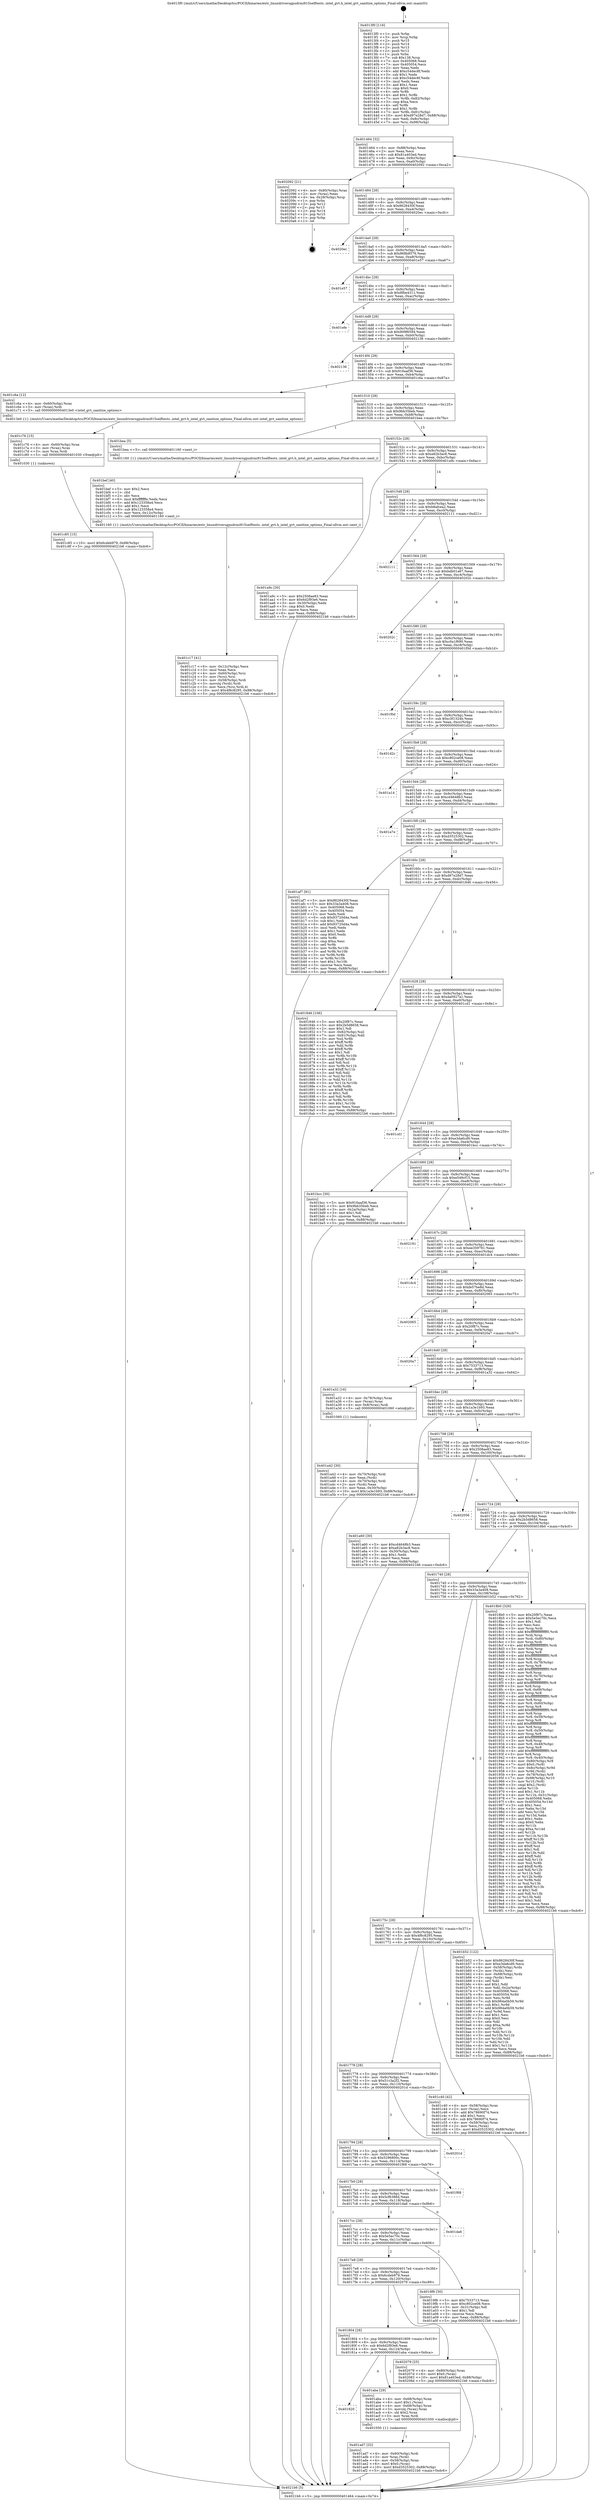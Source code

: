 digraph "0x4013f0" {
  label = "0x4013f0 (/mnt/c/Users/mathe/Desktop/tcc/POCII/binaries/extr_linuxdriversgpudrmi915selftests..intel_gvt.h_intel_gvt_sanitize_options_Final-ollvm.out::main(0))"
  labelloc = "t"
  node[shape=record]

  Entry [label="",width=0.3,height=0.3,shape=circle,fillcolor=black,style=filled]
  "0x401464" [label="{
     0x401464 [32]\l
     | [instrs]\l
     &nbsp;&nbsp;0x401464 \<+6\>: mov -0x88(%rbp),%eax\l
     &nbsp;&nbsp;0x40146a \<+2\>: mov %eax,%ecx\l
     &nbsp;&nbsp;0x40146c \<+6\>: sub $0x81a403ed,%ecx\l
     &nbsp;&nbsp;0x401472 \<+6\>: mov %eax,-0x9c(%rbp)\l
     &nbsp;&nbsp;0x401478 \<+6\>: mov %ecx,-0xa0(%rbp)\l
     &nbsp;&nbsp;0x40147e \<+6\>: je 0000000000402092 \<main+0xca2\>\l
  }"]
  "0x402092" [label="{
     0x402092 [21]\l
     | [instrs]\l
     &nbsp;&nbsp;0x402092 \<+4\>: mov -0x80(%rbp),%rax\l
     &nbsp;&nbsp;0x402096 \<+2\>: mov (%rax),%eax\l
     &nbsp;&nbsp;0x402098 \<+4\>: lea -0x28(%rbp),%rsp\l
     &nbsp;&nbsp;0x40209c \<+1\>: pop %rbx\l
     &nbsp;&nbsp;0x40209d \<+2\>: pop %r12\l
     &nbsp;&nbsp;0x40209f \<+2\>: pop %r13\l
     &nbsp;&nbsp;0x4020a1 \<+2\>: pop %r14\l
     &nbsp;&nbsp;0x4020a3 \<+2\>: pop %r15\l
     &nbsp;&nbsp;0x4020a5 \<+1\>: pop %rbp\l
     &nbsp;&nbsp;0x4020a6 \<+1\>: ret\l
  }"]
  "0x401484" [label="{
     0x401484 [28]\l
     | [instrs]\l
     &nbsp;&nbsp;0x401484 \<+5\>: jmp 0000000000401489 \<main+0x99\>\l
     &nbsp;&nbsp;0x401489 \<+6\>: mov -0x9c(%rbp),%eax\l
     &nbsp;&nbsp;0x40148f \<+5\>: sub $0x8628430f,%eax\l
     &nbsp;&nbsp;0x401494 \<+6\>: mov %eax,-0xa4(%rbp)\l
     &nbsp;&nbsp;0x40149a \<+6\>: je 00000000004020ec \<main+0xcfc\>\l
  }"]
  Exit [label="",width=0.3,height=0.3,shape=circle,fillcolor=black,style=filled,peripheries=2]
  "0x4020ec" [label="{
     0x4020ec\l
  }", style=dashed]
  "0x4014a0" [label="{
     0x4014a0 [28]\l
     | [instrs]\l
     &nbsp;&nbsp;0x4014a0 \<+5\>: jmp 00000000004014a5 \<main+0xb5\>\l
     &nbsp;&nbsp;0x4014a5 \<+6\>: mov -0x9c(%rbp),%eax\l
     &nbsp;&nbsp;0x4014ab \<+5\>: sub $0x868b8576,%eax\l
     &nbsp;&nbsp;0x4014b0 \<+6\>: mov %eax,-0xa8(%rbp)\l
     &nbsp;&nbsp;0x4014b6 \<+6\>: je 0000000000401e57 \<main+0xa67\>\l
  }"]
  "0x401c85" [label="{
     0x401c85 [15]\l
     | [instrs]\l
     &nbsp;&nbsp;0x401c85 \<+10\>: movl $0x6cdeb979,-0x88(%rbp)\l
     &nbsp;&nbsp;0x401c8f \<+5\>: jmp 00000000004021b6 \<main+0xdc6\>\l
  }"]
  "0x401e57" [label="{
     0x401e57\l
  }", style=dashed]
  "0x4014bc" [label="{
     0x4014bc [28]\l
     | [instrs]\l
     &nbsp;&nbsp;0x4014bc \<+5\>: jmp 00000000004014c1 \<main+0xd1\>\l
     &nbsp;&nbsp;0x4014c1 \<+6\>: mov -0x9c(%rbp),%eax\l
     &nbsp;&nbsp;0x4014c7 \<+5\>: sub $0x8fbe4311,%eax\l
     &nbsp;&nbsp;0x4014cc \<+6\>: mov %eax,-0xac(%rbp)\l
     &nbsp;&nbsp;0x4014d2 \<+6\>: je 0000000000401efe \<main+0xb0e\>\l
  }"]
  "0x401c76" [label="{
     0x401c76 [15]\l
     | [instrs]\l
     &nbsp;&nbsp;0x401c76 \<+4\>: mov -0x60(%rbp),%rax\l
     &nbsp;&nbsp;0x401c7a \<+3\>: mov (%rax),%rax\l
     &nbsp;&nbsp;0x401c7d \<+3\>: mov %rax,%rdi\l
     &nbsp;&nbsp;0x401c80 \<+5\>: call 0000000000401030 \<free@plt\>\l
     | [calls]\l
     &nbsp;&nbsp;0x401030 \{1\} (unknown)\l
  }"]
  "0x401efe" [label="{
     0x401efe\l
  }", style=dashed]
  "0x4014d8" [label="{
     0x4014d8 [28]\l
     | [instrs]\l
     &nbsp;&nbsp;0x4014d8 \<+5\>: jmp 00000000004014dd \<main+0xed\>\l
     &nbsp;&nbsp;0x4014dd \<+6\>: mov -0x9c(%rbp),%eax\l
     &nbsp;&nbsp;0x4014e3 \<+5\>: sub $0x909f6594,%eax\l
     &nbsp;&nbsp;0x4014e8 \<+6\>: mov %eax,-0xb0(%rbp)\l
     &nbsp;&nbsp;0x4014ee \<+6\>: je 0000000000402136 \<main+0xd46\>\l
  }"]
  "0x401c17" [label="{
     0x401c17 [41]\l
     | [instrs]\l
     &nbsp;&nbsp;0x401c17 \<+6\>: mov -0x12c(%rbp),%ecx\l
     &nbsp;&nbsp;0x401c1d \<+3\>: imul %eax,%ecx\l
     &nbsp;&nbsp;0x401c20 \<+4\>: mov -0x60(%rbp),%rsi\l
     &nbsp;&nbsp;0x401c24 \<+3\>: mov (%rsi),%rsi\l
     &nbsp;&nbsp;0x401c27 \<+4\>: mov -0x58(%rbp),%rdi\l
     &nbsp;&nbsp;0x401c2b \<+3\>: movslq (%rdi),%rdi\l
     &nbsp;&nbsp;0x401c2e \<+3\>: mov %ecx,(%rsi,%rdi,4)\l
     &nbsp;&nbsp;0x401c31 \<+10\>: movl $0x4f6c8295,-0x88(%rbp)\l
     &nbsp;&nbsp;0x401c3b \<+5\>: jmp 00000000004021b6 \<main+0xdc6\>\l
  }"]
  "0x402136" [label="{
     0x402136\l
  }", style=dashed]
  "0x4014f4" [label="{
     0x4014f4 [28]\l
     | [instrs]\l
     &nbsp;&nbsp;0x4014f4 \<+5\>: jmp 00000000004014f9 \<main+0x109\>\l
     &nbsp;&nbsp;0x4014f9 \<+6\>: mov -0x9c(%rbp),%eax\l
     &nbsp;&nbsp;0x4014ff \<+5\>: sub $0x916aaf36,%eax\l
     &nbsp;&nbsp;0x401504 \<+6\>: mov %eax,-0xb4(%rbp)\l
     &nbsp;&nbsp;0x40150a \<+6\>: je 0000000000401c6a \<main+0x87a\>\l
  }"]
  "0x401bef" [label="{
     0x401bef [40]\l
     | [instrs]\l
     &nbsp;&nbsp;0x401bef \<+5\>: mov $0x2,%ecx\l
     &nbsp;&nbsp;0x401bf4 \<+1\>: cltd\l
     &nbsp;&nbsp;0x401bf5 \<+2\>: idiv %ecx\l
     &nbsp;&nbsp;0x401bf7 \<+6\>: imul $0xfffffffe,%edx,%ecx\l
     &nbsp;&nbsp;0x401bfd \<+6\>: add $0x123358a4,%ecx\l
     &nbsp;&nbsp;0x401c03 \<+3\>: add $0x1,%ecx\l
     &nbsp;&nbsp;0x401c06 \<+6\>: sub $0x123358a4,%ecx\l
     &nbsp;&nbsp;0x401c0c \<+6\>: mov %ecx,-0x12c(%rbp)\l
     &nbsp;&nbsp;0x401c12 \<+5\>: call 0000000000401160 \<next_i\>\l
     | [calls]\l
     &nbsp;&nbsp;0x401160 \{1\} (/mnt/c/Users/mathe/Desktop/tcc/POCII/binaries/extr_linuxdriversgpudrmi915selftests..intel_gvt.h_intel_gvt_sanitize_options_Final-ollvm.out::next_i)\l
  }"]
  "0x401c6a" [label="{
     0x401c6a [12]\l
     | [instrs]\l
     &nbsp;&nbsp;0x401c6a \<+4\>: mov -0x60(%rbp),%rax\l
     &nbsp;&nbsp;0x401c6e \<+3\>: mov (%rax),%rdi\l
     &nbsp;&nbsp;0x401c71 \<+5\>: call 00000000004013e0 \<intel_gvt_sanitize_options\>\l
     | [calls]\l
     &nbsp;&nbsp;0x4013e0 \{1\} (/mnt/c/Users/mathe/Desktop/tcc/POCII/binaries/extr_linuxdriversgpudrmi915selftests..intel_gvt.h_intel_gvt_sanitize_options_Final-ollvm.out::intel_gvt_sanitize_options)\l
  }"]
  "0x401510" [label="{
     0x401510 [28]\l
     | [instrs]\l
     &nbsp;&nbsp;0x401510 \<+5\>: jmp 0000000000401515 \<main+0x125\>\l
     &nbsp;&nbsp;0x401515 \<+6\>: mov -0x9c(%rbp),%eax\l
     &nbsp;&nbsp;0x40151b \<+5\>: sub $0x9bb35beb,%eax\l
     &nbsp;&nbsp;0x401520 \<+6\>: mov %eax,-0xb8(%rbp)\l
     &nbsp;&nbsp;0x401526 \<+6\>: je 0000000000401bea \<main+0x7fa\>\l
  }"]
  "0x401ad7" [label="{
     0x401ad7 [32]\l
     | [instrs]\l
     &nbsp;&nbsp;0x401ad7 \<+4\>: mov -0x60(%rbp),%rdi\l
     &nbsp;&nbsp;0x401adb \<+3\>: mov %rax,(%rdi)\l
     &nbsp;&nbsp;0x401ade \<+4\>: mov -0x58(%rbp),%rax\l
     &nbsp;&nbsp;0x401ae2 \<+6\>: movl $0x0,(%rax)\l
     &nbsp;&nbsp;0x401ae8 \<+10\>: movl $0xd3525302,-0x88(%rbp)\l
     &nbsp;&nbsp;0x401af2 \<+5\>: jmp 00000000004021b6 \<main+0xdc6\>\l
  }"]
  "0x401bea" [label="{
     0x401bea [5]\l
     | [instrs]\l
     &nbsp;&nbsp;0x401bea \<+5\>: call 0000000000401160 \<next_i\>\l
     | [calls]\l
     &nbsp;&nbsp;0x401160 \{1\} (/mnt/c/Users/mathe/Desktop/tcc/POCII/binaries/extr_linuxdriversgpudrmi915selftests..intel_gvt.h_intel_gvt_sanitize_options_Final-ollvm.out::next_i)\l
  }"]
  "0x40152c" [label="{
     0x40152c [28]\l
     | [instrs]\l
     &nbsp;&nbsp;0x40152c \<+5\>: jmp 0000000000401531 \<main+0x141\>\l
     &nbsp;&nbsp;0x401531 \<+6\>: mov -0x9c(%rbp),%eax\l
     &nbsp;&nbsp;0x401537 \<+5\>: sub $0xa82b3ac8,%eax\l
     &nbsp;&nbsp;0x40153c \<+6\>: mov %eax,-0xbc(%rbp)\l
     &nbsp;&nbsp;0x401542 \<+6\>: je 0000000000401a9c \<main+0x6ac\>\l
  }"]
  "0x401820" [label="{
     0x401820\l
  }", style=dashed]
  "0x401a9c" [label="{
     0x401a9c [30]\l
     | [instrs]\l
     &nbsp;&nbsp;0x401a9c \<+5\>: mov $0x2508ae83,%eax\l
     &nbsp;&nbsp;0x401aa1 \<+5\>: mov $0x6d2f93e6,%ecx\l
     &nbsp;&nbsp;0x401aa6 \<+3\>: mov -0x30(%rbp),%edx\l
     &nbsp;&nbsp;0x401aa9 \<+3\>: cmp $0x0,%edx\l
     &nbsp;&nbsp;0x401aac \<+3\>: cmove %ecx,%eax\l
     &nbsp;&nbsp;0x401aaf \<+6\>: mov %eax,-0x88(%rbp)\l
     &nbsp;&nbsp;0x401ab5 \<+5\>: jmp 00000000004021b6 \<main+0xdc6\>\l
  }"]
  "0x401548" [label="{
     0x401548 [28]\l
     | [instrs]\l
     &nbsp;&nbsp;0x401548 \<+5\>: jmp 000000000040154d \<main+0x15d\>\l
     &nbsp;&nbsp;0x40154d \<+6\>: mov -0x9c(%rbp),%eax\l
     &nbsp;&nbsp;0x401553 \<+5\>: sub $0xb8afcea2,%eax\l
     &nbsp;&nbsp;0x401558 \<+6\>: mov %eax,-0xc0(%rbp)\l
     &nbsp;&nbsp;0x40155e \<+6\>: je 0000000000402111 \<main+0xd21\>\l
  }"]
  "0x401aba" [label="{
     0x401aba [29]\l
     | [instrs]\l
     &nbsp;&nbsp;0x401aba \<+4\>: mov -0x68(%rbp),%rax\l
     &nbsp;&nbsp;0x401abe \<+6\>: movl $0x1,(%rax)\l
     &nbsp;&nbsp;0x401ac4 \<+4\>: mov -0x68(%rbp),%rax\l
     &nbsp;&nbsp;0x401ac8 \<+3\>: movslq (%rax),%rax\l
     &nbsp;&nbsp;0x401acb \<+4\>: shl $0x2,%rax\l
     &nbsp;&nbsp;0x401acf \<+3\>: mov %rax,%rdi\l
     &nbsp;&nbsp;0x401ad2 \<+5\>: call 0000000000401050 \<malloc@plt\>\l
     | [calls]\l
     &nbsp;&nbsp;0x401050 \{1\} (unknown)\l
  }"]
  "0x402111" [label="{
     0x402111\l
  }", style=dashed]
  "0x401564" [label="{
     0x401564 [28]\l
     | [instrs]\l
     &nbsp;&nbsp;0x401564 \<+5\>: jmp 0000000000401569 \<main+0x179\>\l
     &nbsp;&nbsp;0x401569 \<+6\>: mov -0x9c(%rbp),%eax\l
     &nbsp;&nbsp;0x40156f \<+5\>: sub $0xbdb01a67,%eax\l
     &nbsp;&nbsp;0x401574 \<+6\>: mov %eax,-0xc4(%rbp)\l
     &nbsp;&nbsp;0x40157a \<+6\>: je 000000000040202c \<main+0xc3c\>\l
  }"]
  "0x401804" [label="{
     0x401804 [28]\l
     | [instrs]\l
     &nbsp;&nbsp;0x401804 \<+5\>: jmp 0000000000401809 \<main+0x419\>\l
     &nbsp;&nbsp;0x401809 \<+6\>: mov -0x9c(%rbp),%eax\l
     &nbsp;&nbsp;0x40180f \<+5\>: sub $0x6d2f93e6,%eax\l
     &nbsp;&nbsp;0x401814 \<+6\>: mov %eax,-0x124(%rbp)\l
     &nbsp;&nbsp;0x40181a \<+6\>: je 0000000000401aba \<main+0x6ca\>\l
  }"]
  "0x40202c" [label="{
     0x40202c\l
  }", style=dashed]
  "0x401580" [label="{
     0x401580 [28]\l
     | [instrs]\l
     &nbsp;&nbsp;0x401580 \<+5\>: jmp 0000000000401585 \<main+0x195\>\l
     &nbsp;&nbsp;0x401585 \<+6\>: mov -0x9c(%rbp),%eax\l
     &nbsp;&nbsp;0x40158b \<+5\>: sub $0xc0a1f690,%eax\l
     &nbsp;&nbsp;0x401590 \<+6\>: mov %eax,-0xc8(%rbp)\l
     &nbsp;&nbsp;0x401596 \<+6\>: je 0000000000401f0d \<main+0xb1d\>\l
  }"]
  "0x402079" [label="{
     0x402079 [25]\l
     | [instrs]\l
     &nbsp;&nbsp;0x402079 \<+4\>: mov -0x80(%rbp),%rax\l
     &nbsp;&nbsp;0x40207d \<+6\>: movl $0x0,(%rax)\l
     &nbsp;&nbsp;0x402083 \<+10\>: movl $0x81a403ed,-0x88(%rbp)\l
     &nbsp;&nbsp;0x40208d \<+5\>: jmp 00000000004021b6 \<main+0xdc6\>\l
  }"]
  "0x401f0d" [label="{
     0x401f0d\l
  }", style=dashed]
  "0x40159c" [label="{
     0x40159c [28]\l
     | [instrs]\l
     &nbsp;&nbsp;0x40159c \<+5\>: jmp 00000000004015a1 \<main+0x1b1\>\l
     &nbsp;&nbsp;0x4015a1 \<+6\>: mov -0x9c(%rbp),%eax\l
     &nbsp;&nbsp;0x4015a7 \<+5\>: sub $0xc3f1324b,%eax\l
     &nbsp;&nbsp;0x4015ac \<+6\>: mov %eax,-0xcc(%rbp)\l
     &nbsp;&nbsp;0x4015b2 \<+6\>: je 0000000000401d2c \<main+0x93c\>\l
  }"]
  "0x401a42" [label="{
     0x401a42 [30]\l
     | [instrs]\l
     &nbsp;&nbsp;0x401a42 \<+4\>: mov -0x70(%rbp),%rdi\l
     &nbsp;&nbsp;0x401a46 \<+2\>: mov %eax,(%rdi)\l
     &nbsp;&nbsp;0x401a48 \<+4\>: mov -0x70(%rbp),%rdi\l
     &nbsp;&nbsp;0x401a4c \<+2\>: mov (%rdi),%eax\l
     &nbsp;&nbsp;0x401a4e \<+3\>: mov %eax,-0x30(%rbp)\l
     &nbsp;&nbsp;0x401a51 \<+10\>: movl $0x1a3e1b93,-0x88(%rbp)\l
     &nbsp;&nbsp;0x401a5b \<+5\>: jmp 00000000004021b6 \<main+0xdc6\>\l
  }"]
  "0x401d2c" [label="{
     0x401d2c\l
  }", style=dashed]
  "0x4015b8" [label="{
     0x4015b8 [28]\l
     | [instrs]\l
     &nbsp;&nbsp;0x4015b8 \<+5\>: jmp 00000000004015bd \<main+0x1cd\>\l
     &nbsp;&nbsp;0x4015bd \<+6\>: mov -0x9c(%rbp),%eax\l
     &nbsp;&nbsp;0x4015c3 \<+5\>: sub $0xc802ce08,%eax\l
     &nbsp;&nbsp;0x4015c8 \<+6\>: mov %eax,-0xd0(%rbp)\l
     &nbsp;&nbsp;0x4015ce \<+6\>: je 0000000000401a14 \<main+0x624\>\l
  }"]
  "0x4017e8" [label="{
     0x4017e8 [28]\l
     | [instrs]\l
     &nbsp;&nbsp;0x4017e8 \<+5\>: jmp 00000000004017ed \<main+0x3fd\>\l
     &nbsp;&nbsp;0x4017ed \<+6\>: mov -0x9c(%rbp),%eax\l
     &nbsp;&nbsp;0x4017f3 \<+5\>: sub $0x6cdeb979,%eax\l
     &nbsp;&nbsp;0x4017f8 \<+6\>: mov %eax,-0x120(%rbp)\l
     &nbsp;&nbsp;0x4017fe \<+6\>: je 0000000000402079 \<main+0xc89\>\l
  }"]
  "0x401a14" [label="{
     0x401a14\l
  }", style=dashed]
  "0x4015d4" [label="{
     0x4015d4 [28]\l
     | [instrs]\l
     &nbsp;&nbsp;0x4015d4 \<+5\>: jmp 00000000004015d9 \<main+0x1e9\>\l
     &nbsp;&nbsp;0x4015d9 \<+6\>: mov -0x9c(%rbp),%eax\l
     &nbsp;&nbsp;0x4015df \<+5\>: sub $0xcd4648b3,%eax\l
     &nbsp;&nbsp;0x4015e4 \<+6\>: mov %eax,-0xd4(%rbp)\l
     &nbsp;&nbsp;0x4015ea \<+6\>: je 0000000000401a7e \<main+0x68e\>\l
  }"]
  "0x4019f6" [label="{
     0x4019f6 [30]\l
     | [instrs]\l
     &nbsp;&nbsp;0x4019f6 \<+5\>: mov $0x7533713,%eax\l
     &nbsp;&nbsp;0x4019fb \<+5\>: mov $0xc802ce08,%ecx\l
     &nbsp;&nbsp;0x401a00 \<+3\>: mov -0x31(%rbp),%dl\l
     &nbsp;&nbsp;0x401a03 \<+3\>: test $0x1,%dl\l
     &nbsp;&nbsp;0x401a06 \<+3\>: cmovne %ecx,%eax\l
     &nbsp;&nbsp;0x401a09 \<+6\>: mov %eax,-0x88(%rbp)\l
     &nbsp;&nbsp;0x401a0f \<+5\>: jmp 00000000004021b6 \<main+0xdc6\>\l
  }"]
  "0x401a7e" [label="{
     0x401a7e\l
  }", style=dashed]
  "0x4015f0" [label="{
     0x4015f0 [28]\l
     | [instrs]\l
     &nbsp;&nbsp;0x4015f0 \<+5\>: jmp 00000000004015f5 \<main+0x205\>\l
     &nbsp;&nbsp;0x4015f5 \<+6\>: mov -0x9c(%rbp),%eax\l
     &nbsp;&nbsp;0x4015fb \<+5\>: sub $0xd3525302,%eax\l
     &nbsp;&nbsp;0x401600 \<+6\>: mov %eax,-0xd8(%rbp)\l
     &nbsp;&nbsp;0x401606 \<+6\>: je 0000000000401af7 \<main+0x707\>\l
  }"]
  "0x4017cc" [label="{
     0x4017cc [28]\l
     | [instrs]\l
     &nbsp;&nbsp;0x4017cc \<+5\>: jmp 00000000004017d1 \<main+0x3e1\>\l
     &nbsp;&nbsp;0x4017d1 \<+6\>: mov -0x9c(%rbp),%eax\l
     &nbsp;&nbsp;0x4017d7 \<+5\>: sub $0x5e5ec70c,%eax\l
     &nbsp;&nbsp;0x4017dc \<+6\>: mov %eax,-0x11c(%rbp)\l
     &nbsp;&nbsp;0x4017e2 \<+6\>: je 00000000004019f6 \<main+0x606\>\l
  }"]
  "0x401af7" [label="{
     0x401af7 [91]\l
     | [instrs]\l
     &nbsp;&nbsp;0x401af7 \<+5\>: mov $0x8628430f,%eax\l
     &nbsp;&nbsp;0x401afc \<+5\>: mov $0x33a3a408,%ecx\l
     &nbsp;&nbsp;0x401b01 \<+7\>: mov 0x405068,%edx\l
     &nbsp;&nbsp;0x401b08 \<+7\>: mov 0x405054,%esi\l
     &nbsp;&nbsp;0x401b0f \<+2\>: mov %edx,%edi\l
     &nbsp;&nbsp;0x401b11 \<+6\>: sub $0x93720d4a,%edi\l
     &nbsp;&nbsp;0x401b17 \<+3\>: sub $0x1,%edi\l
     &nbsp;&nbsp;0x401b1a \<+6\>: add $0x93720d4a,%edi\l
     &nbsp;&nbsp;0x401b20 \<+3\>: imul %edi,%edx\l
     &nbsp;&nbsp;0x401b23 \<+3\>: and $0x1,%edx\l
     &nbsp;&nbsp;0x401b26 \<+3\>: cmp $0x0,%edx\l
     &nbsp;&nbsp;0x401b29 \<+4\>: sete %r8b\l
     &nbsp;&nbsp;0x401b2d \<+3\>: cmp $0xa,%esi\l
     &nbsp;&nbsp;0x401b30 \<+4\>: setl %r9b\l
     &nbsp;&nbsp;0x401b34 \<+3\>: mov %r8b,%r10b\l
     &nbsp;&nbsp;0x401b37 \<+3\>: and %r9b,%r10b\l
     &nbsp;&nbsp;0x401b3a \<+3\>: xor %r9b,%r8b\l
     &nbsp;&nbsp;0x401b3d \<+3\>: or %r8b,%r10b\l
     &nbsp;&nbsp;0x401b40 \<+4\>: test $0x1,%r10b\l
     &nbsp;&nbsp;0x401b44 \<+3\>: cmovne %ecx,%eax\l
     &nbsp;&nbsp;0x401b47 \<+6\>: mov %eax,-0x88(%rbp)\l
     &nbsp;&nbsp;0x401b4d \<+5\>: jmp 00000000004021b6 \<main+0xdc6\>\l
  }"]
  "0x40160c" [label="{
     0x40160c [28]\l
     | [instrs]\l
     &nbsp;&nbsp;0x40160c \<+5\>: jmp 0000000000401611 \<main+0x221\>\l
     &nbsp;&nbsp;0x401611 \<+6\>: mov -0x9c(%rbp),%eax\l
     &nbsp;&nbsp;0x401617 \<+5\>: sub $0xd97e28d7,%eax\l
     &nbsp;&nbsp;0x40161c \<+6\>: mov %eax,-0xdc(%rbp)\l
     &nbsp;&nbsp;0x401622 \<+6\>: je 0000000000401846 \<main+0x456\>\l
  }"]
  "0x401da6" [label="{
     0x401da6\l
  }", style=dashed]
  "0x401846" [label="{
     0x401846 [106]\l
     | [instrs]\l
     &nbsp;&nbsp;0x401846 \<+5\>: mov $0x20f87c,%eax\l
     &nbsp;&nbsp;0x40184b \<+5\>: mov $0x2b5d8658,%ecx\l
     &nbsp;&nbsp;0x401850 \<+2\>: mov $0x1,%dl\l
     &nbsp;&nbsp;0x401852 \<+7\>: mov -0x82(%rbp),%sil\l
     &nbsp;&nbsp;0x401859 \<+7\>: mov -0x81(%rbp),%dil\l
     &nbsp;&nbsp;0x401860 \<+3\>: mov %sil,%r8b\l
     &nbsp;&nbsp;0x401863 \<+4\>: xor $0xff,%r8b\l
     &nbsp;&nbsp;0x401867 \<+3\>: mov %dil,%r9b\l
     &nbsp;&nbsp;0x40186a \<+4\>: xor $0xff,%r9b\l
     &nbsp;&nbsp;0x40186e \<+3\>: xor $0x1,%dl\l
     &nbsp;&nbsp;0x401871 \<+3\>: mov %r8b,%r10b\l
     &nbsp;&nbsp;0x401874 \<+4\>: and $0xff,%r10b\l
     &nbsp;&nbsp;0x401878 \<+3\>: and %dl,%sil\l
     &nbsp;&nbsp;0x40187b \<+3\>: mov %r9b,%r11b\l
     &nbsp;&nbsp;0x40187e \<+4\>: and $0xff,%r11b\l
     &nbsp;&nbsp;0x401882 \<+3\>: and %dl,%dil\l
     &nbsp;&nbsp;0x401885 \<+3\>: or %sil,%r10b\l
     &nbsp;&nbsp;0x401888 \<+3\>: or %dil,%r11b\l
     &nbsp;&nbsp;0x40188b \<+3\>: xor %r11b,%r10b\l
     &nbsp;&nbsp;0x40188e \<+3\>: or %r9b,%r8b\l
     &nbsp;&nbsp;0x401891 \<+4\>: xor $0xff,%r8b\l
     &nbsp;&nbsp;0x401895 \<+3\>: or $0x1,%dl\l
     &nbsp;&nbsp;0x401898 \<+3\>: and %dl,%r8b\l
     &nbsp;&nbsp;0x40189b \<+3\>: or %r8b,%r10b\l
     &nbsp;&nbsp;0x40189e \<+4\>: test $0x1,%r10b\l
     &nbsp;&nbsp;0x4018a2 \<+3\>: cmovne %ecx,%eax\l
     &nbsp;&nbsp;0x4018a5 \<+6\>: mov %eax,-0x88(%rbp)\l
     &nbsp;&nbsp;0x4018ab \<+5\>: jmp 00000000004021b6 \<main+0xdc6\>\l
  }"]
  "0x401628" [label="{
     0x401628 [28]\l
     | [instrs]\l
     &nbsp;&nbsp;0x401628 \<+5\>: jmp 000000000040162d \<main+0x23d\>\l
     &nbsp;&nbsp;0x40162d \<+6\>: mov -0x9c(%rbp),%eax\l
     &nbsp;&nbsp;0x401633 \<+5\>: sub $0xda0927a1,%eax\l
     &nbsp;&nbsp;0x401638 \<+6\>: mov %eax,-0xe0(%rbp)\l
     &nbsp;&nbsp;0x40163e \<+6\>: je 0000000000401cd1 \<main+0x8e1\>\l
  }"]
  "0x4021b6" [label="{
     0x4021b6 [5]\l
     | [instrs]\l
     &nbsp;&nbsp;0x4021b6 \<+5\>: jmp 0000000000401464 \<main+0x74\>\l
  }"]
  "0x4013f0" [label="{
     0x4013f0 [116]\l
     | [instrs]\l
     &nbsp;&nbsp;0x4013f0 \<+1\>: push %rbp\l
     &nbsp;&nbsp;0x4013f1 \<+3\>: mov %rsp,%rbp\l
     &nbsp;&nbsp;0x4013f4 \<+2\>: push %r15\l
     &nbsp;&nbsp;0x4013f6 \<+2\>: push %r14\l
     &nbsp;&nbsp;0x4013f8 \<+2\>: push %r13\l
     &nbsp;&nbsp;0x4013fa \<+2\>: push %r12\l
     &nbsp;&nbsp;0x4013fc \<+1\>: push %rbx\l
     &nbsp;&nbsp;0x4013fd \<+7\>: sub $0x138,%rsp\l
     &nbsp;&nbsp;0x401404 \<+7\>: mov 0x405068,%eax\l
     &nbsp;&nbsp;0x40140b \<+7\>: mov 0x405054,%ecx\l
     &nbsp;&nbsp;0x401412 \<+2\>: mov %eax,%edx\l
     &nbsp;&nbsp;0x401414 \<+6\>: add $0xc54dec8f,%edx\l
     &nbsp;&nbsp;0x40141a \<+3\>: sub $0x1,%edx\l
     &nbsp;&nbsp;0x40141d \<+6\>: sub $0xc54dec8f,%edx\l
     &nbsp;&nbsp;0x401423 \<+3\>: imul %edx,%eax\l
     &nbsp;&nbsp;0x401426 \<+3\>: and $0x1,%eax\l
     &nbsp;&nbsp;0x401429 \<+3\>: cmp $0x0,%eax\l
     &nbsp;&nbsp;0x40142c \<+4\>: sete %r8b\l
     &nbsp;&nbsp;0x401430 \<+4\>: and $0x1,%r8b\l
     &nbsp;&nbsp;0x401434 \<+7\>: mov %r8b,-0x82(%rbp)\l
     &nbsp;&nbsp;0x40143b \<+3\>: cmp $0xa,%ecx\l
     &nbsp;&nbsp;0x40143e \<+4\>: setl %r8b\l
     &nbsp;&nbsp;0x401442 \<+4\>: and $0x1,%r8b\l
     &nbsp;&nbsp;0x401446 \<+7\>: mov %r8b,-0x81(%rbp)\l
     &nbsp;&nbsp;0x40144d \<+10\>: movl $0xd97e28d7,-0x88(%rbp)\l
     &nbsp;&nbsp;0x401457 \<+6\>: mov %edi,-0x8c(%rbp)\l
     &nbsp;&nbsp;0x40145d \<+7\>: mov %rsi,-0x98(%rbp)\l
  }"]
  "0x4017b0" [label="{
     0x4017b0 [28]\l
     | [instrs]\l
     &nbsp;&nbsp;0x4017b0 \<+5\>: jmp 00000000004017b5 \<main+0x3c5\>\l
     &nbsp;&nbsp;0x4017b5 \<+6\>: mov -0x9c(%rbp),%eax\l
     &nbsp;&nbsp;0x4017bb \<+5\>: sub $0x5cf6386d,%eax\l
     &nbsp;&nbsp;0x4017c0 \<+6\>: mov %eax,-0x118(%rbp)\l
     &nbsp;&nbsp;0x4017c6 \<+6\>: je 0000000000401da6 \<main+0x9b6\>\l
  }"]
  "0x401cd1" [label="{
     0x401cd1\l
  }", style=dashed]
  "0x401644" [label="{
     0x401644 [28]\l
     | [instrs]\l
     &nbsp;&nbsp;0x401644 \<+5\>: jmp 0000000000401649 \<main+0x259\>\l
     &nbsp;&nbsp;0x401649 \<+6\>: mov -0x9c(%rbp),%eax\l
     &nbsp;&nbsp;0x40164f \<+5\>: sub $0xe3da6cd9,%eax\l
     &nbsp;&nbsp;0x401654 \<+6\>: mov %eax,-0xe4(%rbp)\l
     &nbsp;&nbsp;0x40165a \<+6\>: je 0000000000401bcc \<main+0x7dc\>\l
  }"]
  "0x401f68" [label="{
     0x401f68\l
  }", style=dashed]
  "0x401bcc" [label="{
     0x401bcc [30]\l
     | [instrs]\l
     &nbsp;&nbsp;0x401bcc \<+5\>: mov $0x916aaf36,%eax\l
     &nbsp;&nbsp;0x401bd1 \<+5\>: mov $0x9bb35beb,%ecx\l
     &nbsp;&nbsp;0x401bd6 \<+3\>: mov -0x2a(%rbp),%dl\l
     &nbsp;&nbsp;0x401bd9 \<+3\>: test $0x1,%dl\l
     &nbsp;&nbsp;0x401bdc \<+3\>: cmovne %ecx,%eax\l
     &nbsp;&nbsp;0x401bdf \<+6\>: mov %eax,-0x88(%rbp)\l
     &nbsp;&nbsp;0x401be5 \<+5\>: jmp 00000000004021b6 \<main+0xdc6\>\l
  }"]
  "0x401660" [label="{
     0x401660 [28]\l
     | [instrs]\l
     &nbsp;&nbsp;0x401660 \<+5\>: jmp 0000000000401665 \<main+0x275\>\l
     &nbsp;&nbsp;0x401665 \<+6\>: mov -0x9c(%rbp),%eax\l
     &nbsp;&nbsp;0x40166b \<+5\>: sub $0xe549cf15,%eax\l
     &nbsp;&nbsp;0x401670 \<+6\>: mov %eax,-0xe8(%rbp)\l
     &nbsp;&nbsp;0x401676 \<+6\>: je 0000000000402191 \<main+0xda1\>\l
  }"]
  "0x401794" [label="{
     0x401794 [28]\l
     | [instrs]\l
     &nbsp;&nbsp;0x401794 \<+5\>: jmp 0000000000401799 \<main+0x3a9\>\l
     &nbsp;&nbsp;0x401799 \<+6\>: mov -0x9c(%rbp),%eax\l
     &nbsp;&nbsp;0x40179f \<+5\>: sub $0x5296800c,%eax\l
     &nbsp;&nbsp;0x4017a4 \<+6\>: mov %eax,-0x114(%rbp)\l
     &nbsp;&nbsp;0x4017aa \<+6\>: je 0000000000401f68 \<main+0xb78\>\l
  }"]
  "0x402191" [label="{
     0x402191\l
  }", style=dashed]
  "0x40167c" [label="{
     0x40167c [28]\l
     | [instrs]\l
     &nbsp;&nbsp;0x40167c \<+5\>: jmp 0000000000401681 \<main+0x291\>\l
     &nbsp;&nbsp;0x401681 \<+6\>: mov -0x9c(%rbp),%eax\l
     &nbsp;&nbsp;0x401687 \<+5\>: sub $0xee359781,%eax\l
     &nbsp;&nbsp;0x40168c \<+6\>: mov %eax,-0xec(%rbp)\l
     &nbsp;&nbsp;0x401692 \<+6\>: je 0000000000401dc4 \<main+0x9d4\>\l
  }"]
  "0x40201d" [label="{
     0x40201d\l
  }", style=dashed]
  "0x401dc4" [label="{
     0x401dc4\l
  }", style=dashed]
  "0x401698" [label="{
     0x401698 [28]\l
     | [instrs]\l
     &nbsp;&nbsp;0x401698 \<+5\>: jmp 000000000040169d \<main+0x2ad\>\l
     &nbsp;&nbsp;0x40169d \<+6\>: mov -0x9c(%rbp),%eax\l
     &nbsp;&nbsp;0x4016a3 \<+5\>: sub $0xfe57be8d,%eax\l
     &nbsp;&nbsp;0x4016a8 \<+6\>: mov %eax,-0xf0(%rbp)\l
     &nbsp;&nbsp;0x4016ae \<+6\>: je 0000000000402065 \<main+0xc75\>\l
  }"]
  "0x401778" [label="{
     0x401778 [28]\l
     | [instrs]\l
     &nbsp;&nbsp;0x401778 \<+5\>: jmp 000000000040177d \<main+0x38d\>\l
     &nbsp;&nbsp;0x40177d \<+6\>: mov -0x9c(%rbp),%eax\l
     &nbsp;&nbsp;0x401783 \<+5\>: sub $0x51c3a2f2,%eax\l
     &nbsp;&nbsp;0x401788 \<+6\>: mov %eax,-0x110(%rbp)\l
     &nbsp;&nbsp;0x40178e \<+6\>: je 000000000040201d \<main+0xc2d\>\l
  }"]
  "0x402065" [label="{
     0x402065\l
  }", style=dashed]
  "0x4016b4" [label="{
     0x4016b4 [28]\l
     | [instrs]\l
     &nbsp;&nbsp;0x4016b4 \<+5\>: jmp 00000000004016b9 \<main+0x2c9\>\l
     &nbsp;&nbsp;0x4016b9 \<+6\>: mov -0x9c(%rbp),%eax\l
     &nbsp;&nbsp;0x4016bf \<+5\>: sub $0x20f87c,%eax\l
     &nbsp;&nbsp;0x4016c4 \<+6\>: mov %eax,-0xf4(%rbp)\l
     &nbsp;&nbsp;0x4016ca \<+6\>: je 00000000004020a7 \<main+0xcb7\>\l
  }"]
  "0x401c40" [label="{
     0x401c40 [42]\l
     | [instrs]\l
     &nbsp;&nbsp;0x401c40 \<+4\>: mov -0x58(%rbp),%rax\l
     &nbsp;&nbsp;0x401c44 \<+2\>: mov (%rax),%ecx\l
     &nbsp;&nbsp;0x401c46 \<+6\>: add $0x78690f74,%ecx\l
     &nbsp;&nbsp;0x401c4c \<+3\>: add $0x1,%ecx\l
     &nbsp;&nbsp;0x401c4f \<+6\>: sub $0x78690f74,%ecx\l
     &nbsp;&nbsp;0x401c55 \<+4\>: mov -0x58(%rbp),%rax\l
     &nbsp;&nbsp;0x401c59 \<+2\>: mov %ecx,(%rax)\l
     &nbsp;&nbsp;0x401c5b \<+10\>: movl $0xd3525302,-0x88(%rbp)\l
     &nbsp;&nbsp;0x401c65 \<+5\>: jmp 00000000004021b6 \<main+0xdc6\>\l
  }"]
  "0x4020a7" [label="{
     0x4020a7\l
  }", style=dashed]
  "0x4016d0" [label="{
     0x4016d0 [28]\l
     | [instrs]\l
     &nbsp;&nbsp;0x4016d0 \<+5\>: jmp 00000000004016d5 \<main+0x2e5\>\l
     &nbsp;&nbsp;0x4016d5 \<+6\>: mov -0x9c(%rbp),%eax\l
     &nbsp;&nbsp;0x4016db \<+5\>: sub $0x7533713,%eax\l
     &nbsp;&nbsp;0x4016e0 \<+6\>: mov %eax,-0xf8(%rbp)\l
     &nbsp;&nbsp;0x4016e6 \<+6\>: je 0000000000401a32 \<main+0x642\>\l
  }"]
  "0x40175c" [label="{
     0x40175c [28]\l
     | [instrs]\l
     &nbsp;&nbsp;0x40175c \<+5\>: jmp 0000000000401761 \<main+0x371\>\l
     &nbsp;&nbsp;0x401761 \<+6\>: mov -0x9c(%rbp),%eax\l
     &nbsp;&nbsp;0x401767 \<+5\>: sub $0x4f6c8295,%eax\l
     &nbsp;&nbsp;0x40176c \<+6\>: mov %eax,-0x10c(%rbp)\l
     &nbsp;&nbsp;0x401772 \<+6\>: je 0000000000401c40 \<main+0x850\>\l
  }"]
  "0x401a32" [label="{
     0x401a32 [16]\l
     | [instrs]\l
     &nbsp;&nbsp;0x401a32 \<+4\>: mov -0x78(%rbp),%rax\l
     &nbsp;&nbsp;0x401a36 \<+3\>: mov (%rax),%rax\l
     &nbsp;&nbsp;0x401a39 \<+4\>: mov 0x8(%rax),%rdi\l
     &nbsp;&nbsp;0x401a3d \<+5\>: call 0000000000401060 \<atoi@plt\>\l
     | [calls]\l
     &nbsp;&nbsp;0x401060 \{1\} (unknown)\l
  }"]
  "0x4016ec" [label="{
     0x4016ec [28]\l
     | [instrs]\l
     &nbsp;&nbsp;0x4016ec \<+5\>: jmp 00000000004016f1 \<main+0x301\>\l
     &nbsp;&nbsp;0x4016f1 \<+6\>: mov -0x9c(%rbp),%eax\l
     &nbsp;&nbsp;0x4016f7 \<+5\>: sub $0x1a3e1b93,%eax\l
     &nbsp;&nbsp;0x4016fc \<+6\>: mov %eax,-0xfc(%rbp)\l
     &nbsp;&nbsp;0x401702 \<+6\>: je 0000000000401a60 \<main+0x670\>\l
  }"]
  "0x401b52" [label="{
     0x401b52 [122]\l
     | [instrs]\l
     &nbsp;&nbsp;0x401b52 \<+5\>: mov $0x8628430f,%eax\l
     &nbsp;&nbsp;0x401b57 \<+5\>: mov $0xe3da6cd9,%ecx\l
     &nbsp;&nbsp;0x401b5c \<+4\>: mov -0x58(%rbp),%rdx\l
     &nbsp;&nbsp;0x401b60 \<+2\>: mov (%rdx),%esi\l
     &nbsp;&nbsp;0x401b62 \<+4\>: mov -0x68(%rbp),%rdx\l
     &nbsp;&nbsp;0x401b66 \<+2\>: cmp (%rdx),%esi\l
     &nbsp;&nbsp;0x401b68 \<+4\>: setl %dil\l
     &nbsp;&nbsp;0x401b6c \<+4\>: and $0x1,%dil\l
     &nbsp;&nbsp;0x401b70 \<+4\>: mov %dil,-0x2a(%rbp)\l
     &nbsp;&nbsp;0x401b74 \<+7\>: mov 0x405068,%esi\l
     &nbsp;&nbsp;0x401b7b \<+8\>: mov 0x405054,%r8d\l
     &nbsp;&nbsp;0x401b83 \<+3\>: mov %esi,%r9d\l
     &nbsp;&nbsp;0x401b86 \<+7\>: sub $0x984a0b59,%r9d\l
     &nbsp;&nbsp;0x401b8d \<+4\>: sub $0x1,%r9d\l
     &nbsp;&nbsp;0x401b91 \<+7\>: add $0x984a0b59,%r9d\l
     &nbsp;&nbsp;0x401b98 \<+4\>: imul %r9d,%esi\l
     &nbsp;&nbsp;0x401b9c \<+3\>: and $0x1,%esi\l
     &nbsp;&nbsp;0x401b9f \<+3\>: cmp $0x0,%esi\l
     &nbsp;&nbsp;0x401ba2 \<+4\>: sete %dil\l
     &nbsp;&nbsp;0x401ba6 \<+4\>: cmp $0xa,%r8d\l
     &nbsp;&nbsp;0x401baa \<+4\>: setl %r10b\l
     &nbsp;&nbsp;0x401bae \<+3\>: mov %dil,%r11b\l
     &nbsp;&nbsp;0x401bb1 \<+3\>: and %r10b,%r11b\l
     &nbsp;&nbsp;0x401bb4 \<+3\>: xor %r10b,%dil\l
     &nbsp;&nbsp;0x401bb7 \<+3\>: or %dil,%r11b\l
     &nbsp;&nbsp;0x401bba \<+4\>: test $0x1,%r11b\l
     &nbsp;&nbsp;0x401bbe \<+3\>: cmovne %ecx,%eax\l
     &nbsp;&nbsp;0x401bc1 \<+6\>: mov %eax,-0x88(%rbp)\l
     &nbsp;&nbsp;0x401bc7 \<+5\>: jmp 00000000004021b6 \<main+0xdc6\>\l
  }"]
  "0x401a60" [label="{
     0x401a60 [30]\l
     | [instrs]\l
     &nbsp;&nbsp;0x401a60 \<+5\>: mov $0xcd4648b3,%eax\l
     &nbsp;&nbsp;0x401a65 \<+5\>: mov $0xa82b3ac8,%ecx\l
     &nbsp;&nbsp;0x401a6a \<+3\>: mov -0x30(%rbp),%edx\l
     &nbsp;&nbsp;0x401a6d \<+3\>: cmp $0x1,%edx\l
     &nbsp;&nbsp;0x401a70 \<+3\>: cmovl %ecx,%eax\l
     &nbsp;&nbsp;0x401a73 \<+6\>: mov %eax,-0x88(%rbp)\l
     &nbsp;&nbsp;0x401a79 \<+5\>: jmp 00000000004021b6 \<main+0xdc6\>\l
  }"]
  "0x401708" [label="{
     0x401708 [28]\l
     | [instrs]\l
     &nbsp;&nbsp;0x401708 \<+5\>: jmp 000000000040170d \<main+0x31d\>\l
     &nbsp;&nbsp;0x40170d \<+6\>: mov -0x9c(%rbp),%eax\l
     &nbsp;&nbsp;0x401713 \<+5\>: sub $0x2508ae83,%eax\l
     &nbsp;&nbsp;0x401718 \<+6\>: mov %eax,-0x100(%rbp)\l
     &nbsp;&nbsp;0x40171e \<+6\>: je 0000000000402056 \<main+0xc66\>\l
  }"]
  "0x401740" [label="{
     0x401740 [28]\l
     | [instrs]\l
     &nbsp;&nbsp;0x401740 \<+5\>: jmp 0000000000401745 \<main+0x355\>\l
     &nbsp;&nbsp;0x401745 \<+6\>: mov -0x9c(%rbp),%eax\l
     &nbsp;&nbsp;0x40174b \<+5\>: sub $0x33a3a408,%eax\l
     &nbsp;&nbsp;0x401750 \<+6\>: mov %eax,-0x108(%rbp)\l
     &nbsp;&nbsp;0x401756 \<+6\>: je 0000000000401b52 \<main+0x762\>\l
  }"]
  "0x402056" [label="{
     0x402056\l
  }", style=dashed]
  "0x401724" [label="{
     0x401724 [28]\l
     | [instrs]\l
     &nbsp;&nbsp;0x401724 \<+5\>: jmp 0000000000401729 \<main+0x339\>\l
     &nbsp;&nbsp;0x401729 \<+6\>: mov -0x9c(%rbp),%eax\l
     &nbsp;&nbsp;0x40172f \<+5\>: sub $0x2b5d8658,%eax\l
     &nbsp;&nbsp;0x401734 \<+6\>: mov %eax,-0x104(%rbp)\l
     &nbsp;&nbsp;0x40173a \<+6\>: je 00000000004018b0 \<main+0x4c0\>\l
  }"]
  "0x4018b0" [label="{
     0x4018b0 [326]\l
     | [instrs]\l
     &nbsp;&nbsp;0x4018b0 \<+5\>: mov $0x20f87c,%eax\l
     &nbsp;&nbsp;0x4018b5 \<+5\>: mov $0x5e5ec70c,%ecx\l
     &nbsp;&nbsp;0x4018ba \<+2\>: mov $0x1,%dl\l
     &nbsp;&nbsp;0x4018bc \<+2\>: xor %esi,%esi\l
     &nbsp;&nbsp;0x4018be \<+3\>: mov %rsp,%rdi\l
     &nbsp;&nbsp;0x4018c1 \<+4\>: add $0xfffffffffffffff0,%rdi\l
     &nbsp;&nbsp;0x4018c5 \<+3\>: mov %rdi,%rsp\l
     &nbsp;&nbsp;0x4018c8 \<+4\>: mov %rdi,-0x80(%rbp)\l
     &nbsp;&nbsp;0x4018cc \<+3\>: mov %rsp,%rdi\l
     &nbsp;&nbsp;0x4018cf \<+4\>: add $0xfffffffffffffff0,%rdi\l
     &nbsp;&nbsp;0x4018d3 \<+3\>: mov %rdi,%rsp\l
     &nbsp;&nbsp;0x4018d6 \<+3\>: mov %rsp,%r8\l
     &nbsp;&nbsp;0x4018d9 \<+4\>: add $0xfffffffffffffff0,%r8\l
     &nbsp;&nbsp;0x4018dd \<+3\>: mov %r8,%rsp\l
     &nbsp;&nbsp;0x4018e0 \<+4\>: mov %r8,-0x78(%rbp)\l
     &nbsp;&nbsp;0x4018e4 \<+3\>: mov %rsp,%r8\l
     &nbsp;&nbsp;0x4018e7 \<+4\>: add $0xfffffffffffffff0,%r8\l
     &nbsp;&nbsp;0x4018eb \<+3\>: mov %r8,%rsp\l
     &nbsp;&nbsp;0x4018ee \<+4\>: mov %r8,-0x70(%rbp)\l
     &nbsp;&nbsp;0x4018f2 \<+3\>: mov %rsp,%r8\l
     &nbsp;&nbsp;0x4018f5 \<+4\>: add $0xfffffffffffffff0,%r8\l
     &nbsp;&nbsp;0x4018f9 \<+3\>: mov %r8,%rsp\l
     &nbsp;&nbsp;0x4018fc \<+4\>: mov %r8,-0x68(%rbp)\l
     &nbsp;&nbsp;0x401900 \<+3\>: mov %rsp,%r8\l
     &nbsp;&nbsp;0x401903 \<+4\>: add $0xfffffffffffffff0,%r8\l
     &nbsp;&nbsp;0x401907 \<+3\>: mov %r8,%rsp\l
     &nbsp;&nbsp;0x40190a \<+4\>: mov %r8,-0x60(%rbp)\l
     &nbsp;&nbsp;0x40190e \<+3\>: mov %rsp,%r8\l
     &nbsp;&nbsp;0x401911 \<+4\>: add $0xfffffffffffffff0,%r8\l
     &nbsp;&nbsp;0x401915 \<+3\>: mov %r8,%rsp\l
     &nbsp;&nbsp;0x401918 \<+4\>: mov %r8,-0x58(%rbp)\l
     &nbsp;&nbsp;0x40191c \<+3\>: mov %rsp,%r8\l
     &nbsp;&nbsp;0x40191f \<+4\>: add $0xfffffffffffffff0,%r8\l
     &nbsp;&nbsp;0x401923 \<+3\>: mov %r8,%rsp\l
     &nbsp;&nbsp;0x401926 \<+4\>: mov %r8,-0x50(%rbp)\l
     &nbsp;&nbsp;0x40192a \<+3\>: mov %rsp,%r8\l
     &nbsp;&nbsp;0x40192d \<+4\>: add $0xfffffffffffffff0,%r8\l
     &nbsp;&nbsp;0x401931 \<+3\>: mov %r8,%rsp\l
     &nbsp;&nbsp;0x401934 \<+4\>: mov %r8,-0x48(%rbp)\l
     &nbsp;&nbsp;0x401938 \<+3\>: mov %rsp,%r8\l
     &nbsp;&nbsp;0x40193b \<+4\>: add $0xfffffffffffffff0,%r8\l
     &nbsp;&nbsp;0x40193f \<+3\>: mov %r8,%rsp\l
     &nbsp;&nbsp;0x401942 \<+4\>: mov %r8,-0x40(%rbp)\l
     &nbsp;&nbsp;0x401946 \<+4\>: mov -0x80(%rbp),%r8\l
     &nbsp;&nbsp;0x40194a \<+7\>: movl $0x0,(%r8)\l
     &nbsp;&nbsp;0x401951 \<+7\>: mov -0x8c(%rbp),%r9d\l
     &nbsp;&nbsp;0x401958 \<+3\>: mov %r9d,(%rdi)\l
     &nbsp;&nbsp;0x40195b \<+4\>: mov -0x78(%rbp),%r8\l
     &nbsp;&nbsp;0x40195f \<+7\>: mov -0x98(%rbp),%r10\l
     &nbsp;&nbsp;0x401966 \<+3\>: mov %r10,(%r8)\l
     &nbsp;&nbsp;0x401969 \<+3\>: cmpl $0x2,(%rdi)\l
     &nbsp;&nbsp;0x40196c \<+4\>: setne %r11b\l
     &nbsp;&nbsp;0x401970 \<+4\>: and $0x1,%r11b\l
     &nbsp;&nbsp;0x401974 \<+4\>: mov %r11b,-0x31(%rbp)\l
     &nbsp;&nbsp;0x401978 \<+7\>: mov 0x405068,%ebx\l
     &nbsp;&nbsp;0x40197f \<+8\>: mov 0x405054,%r14d\l
     &nbsp;&nbsp;0x401987 \<+3\>: sub $0x1,%esi\l
     &nbsp;&nbsp;0x40198a \<+3\>: mov %ebx,%r15d\l
     &nbsp;&nbsp;0x40198d \<+3\>: add %esi,%r15d\l
     &nbsp;&nbsp;0x401990 \<+4\>: imul %r15d,%ebx\l
     &nbsp;&nbsp;0x401994 \<+3\>: and $0x1,%ebx\l
     &nbsp;&nbsp;0x401997 \<+3\>: cmp $0x0,%ebx\l
     &nbsp;&nbsp;0x40199a \<+4\>: sete %r11b\l
     &nbsp;&nbsp;0x40199e \<+4\>: cmp $0xa,%r14d\l
     &nbsp;&nbsp;0x4019a2 \<+4\>: setl %r12b\l
     &nbsp;&nbsp;0x4019a6 \<+3\>: mov %r11b,%r13b\l
     &nbsp;&nbsp;0x4019a9 \<+4\>: xor $0xff,%r13b\l
     &nbsp;&nbsp;0x4019ad \<+3\>: mov %r12b,%sil\l
     &nbsp;&nbsp;0x4019b0 \<+4\>: xor $0xff,%sil\l
     &nbsp;&nbsp;0x4019b4 \<+3\>: xor $0x1,%dl\l
     &nbsp;&nbsp;0x4019b7 \<+3\>: mov %r13b,%dil\l
     &nbsp;&nbsp;0x4019ba \<+4\>: and $0xff,%dil\l
     &nbsp;&nbsp;0x4019be \<+3\>: and %dl,%r11b\l
     &nbsp;&nbsp;0x4019c1 \<+3\>: mov %sil,%r8b\l
     &nbsp;&nbsp;0x4019c4 \<+4\>: and $0xff,%r8b\l
     &nbsp;&nbsp;0x4019c8 \<+3\>: and %dl,%r12b\l
     &nbsp;&nbsp;0x4019cb \<+3\>: or %r11b,%dil\l
     &nbsp;&nbsp;0x4019ce \<+3\>: or %r12b,%r8b\l
     &nbsp;&nbsp;0x4019d1 \<+3\>: xor %r8b,%dil\l
     &nbsp;&nbsp;0x4019d4 \<+3\>: or %sil,%r13b\l
     &nbsp;&nbsp;0x4019d7 \<+4\>: xor $0xff,%r13b\l
     &nbsp;&nbsp;0x4019db \<+3\>: or $0x1,%dl\l
     &nbsp;&nbsp;0x4019de \<+3\>: and %dl,%r13b\l
     &nbsp;&nbsp;0x4019e1 \<+3\>: or %r13b,%dil\l
     &nbsp;&nbsp;0x4019e4 \<+4\>: test $0x1,%dil\l
     &nbsp;&nbsp;0x4019e8 \<+3\>: cmovne %ecx,%eax\l
     &nbsp;&nbsp;0x4019eb \<+6\>: mov %eax,-0x88(%rbp)\l
     &nbsp;&nbsp;0x4019f1 \<+5\>: jmp 00000000004021b6 \<main+0xdc6\>\l
  }"]
  Entry -> "0x4013f0" [label=" 1"]
  "0x401464" -> "0x402092" [label=" 1"]
  "0x401464" -> "0x401484" [label=" 17"]
  "0x402092" -> Exit [label=" 1"]
  "0x401484" -> "0x4020ec" [label=" 0"]
  "0x401484" -> "0x4014a0" [label=" 17"]
  "0x402079" -> "0x4021b6" [label=" 1"]
  "0x4014a0" -> "0x401e57" [label=" 0"]
  "0x4014a0" -> "0x4014bc" [label=" 17"]
  "0x401c85" -> "0x4021b6" [label=" 1"]
  "0x4014bc" -> "0x401efe" [label=" 0"]
  "0x4014bc" -> "0x4014d8" [label=" 17"]
  "0x401c76" -> "0x401c85" [label=" 1"]
  "0x4014d8" -> "0x402136" [label=" 0"]
  "0x4014d8" -> "0x4014f4" [label=" 17"]
  "0x401c6a" -> "0x401c76" [label=" 1"]
  "0x4014f4" -> "0x401c6a" [label=" 1"]
  "0x4014f4" -> "0x401510" [label=" 16"]
  "0x401c40" -> "0x4021b6" [label=" 1"]
  "0x401510" -> "0x401bea" [label=" 1"]
  "0x401510" -> "0x40152c" [label=" 15"]
  "0x401c17" -> "0x4021b6" [label=" 1"]
  "0x40152c" -> "0x401a9c" [label=" 1"]
  "0x40152c" -> "0x401548" [label=" 14"]
  "0x401bef" -> "0x401c17" [label=" 1"]
  "0x401548" -> "0x402111" [label=" 0"]
  "0x401548" -> "0x401564" [label=" 14"]
  "0x401bea" -> "0x401bef" [label=" 1"]
  "0x401564" -> "0x40202c" [label=" 0"]
  "0x401564" -> "0x401580" [label=" 14"]
  "0x401b52" -> "0x4021b6" [label=" 2"]
  "0x401580" -> "0x401f0d" [label=" 0"]
  "0x401580" -> "0x40159c" [label=" 14"]
  "0x401af7" -> "0x4021b6" [label=" 2"]
  "0x40159c" -> "0x401d2c" [label=" 0"]
  "0x40159c" -> "0x4015b8" [label=" 14"]
  "0x401aba" -> "0x401ad7" [label=" 1"]
  "0x4015b8" -> "0x401a14" [label=" 0"]
  "0x4015b8" -> "0x4015d4" [label=" 14"]
  "0x401804" -> "0x401820" [label=" 0"]
  "0x4015d4" -> "0x401a7e" [label=" 0"]
  "0x4015d4" -> "0x4015f0" [label=" 14"]
  "0x401804" -> "0x401aba" [label=" 1"]
  "0x4015f0" -> "0x401af7" [label=" 2"]
  "0x4015f0" -> "0x40160c" [label=" 12"]
  "0x4017e8" -> "0x401804" [label=" 1"]
  "0x40160c" -> "0x401846" [label=" 1"]
  "0x40160c" -> "0x401628" [label=" 11"]
  "0x401846" -> "0x4021b6" [label=" 1"]
  "0x4013f0" -> "0x401464" [label=" 1"]
  "0x4021b6" -> "0x401464" [label=" 17"]
  "0x4017e8" -> "0x402079" [label=" 1"]
  "0x401628" -> "0x401cd1" [label=" 0"]
  "0x401628" -> "0x401644" [label=" 11"]
  "0x401a9c" -> "0x4021b6" [label=" 1"]
  "0x401644" -> "0x401bcc" [label=" 2"]
  "0x401644" -> "0x401660" [label=" 9"]
  "0x401a60" -> "0x4021b6" [label=" 1"]
  "0x401660" -> "0x402191" [label=" 0"]
  "0x401660" -> "0x40167c" [label=" 9"]
  "0x401a32" -> "0x401a42" [label=" 1"]
  "0x40167c" -> "0x401dc4" [label=" 0"]
  "0x40167c" -> "0x401698" [label=" 9"]
  "0x4019f6" -> "0x4021b6" [label=" 1"]
  "0x401698" -> "0x402065" [label=" 0"]
  "0x401698" -> "0x4016b4" [label=" 9"]
  "0x4017cc" -> "0x4019f6" [label=" 1"]
  "0x4016b4" -> "0x4020a7" [label=" 0"]
  "0x4016b4" -> "0x4016d0" [label=" 9"]
  "0x401bcc" -> "0x4021b6" [label=" 2"]
  "0x4016d0" -> "0x401a32" [label=" 1"]
  "0x4016d0" -> "0x4016ec" [label=" 8"]
  "0x4017b0" -> "0x401da6" [label=" 0"]
  "0x4016ec" -> "0x401a60" [label=" 1"]
  "0x4016ec" -> "0x401708" [label=" 7"]
  "0x401ad7" -> "0x4021b6" [label=" 1"]
  "0x401708" -> "0x402056" [label=" 0"]
  "0x401708" -> "0x401724" [label=" 7"]
  "0x401a42" -> "0x4021b6" [label=" 1"]
  "0x401724" -> "0x4018b0" [label=" 1"]
  "0x401724" -> "0x401740" [label=" 6"]
  "0x401794" -> "0x401f68" [label=" 0"]
  "0x4018b0" -> "0x4021b6" [label=" 1"]
  "0x401794" -> "0x4017b0" [label=" 3"]
  "0x401740" -> "0x401b52" [label=" 2"]
  "0x401740" -> "0x40175c" [label=" 4"]
  "0x4017b0" -> "0x4017cc" [label=" 3"]
  "0x40175c" -> "0x401c40" [label=" 1"]
  "0x40175c" -> "0x401778" [label=" 3"]
  "0x4017cc" -> "0x4017e8" [label=" 2"]
  "0x401778" -> "0x40201d" [label=" 0"]
  "0x401778" -> "0x401794" [label=" 3"]
}
